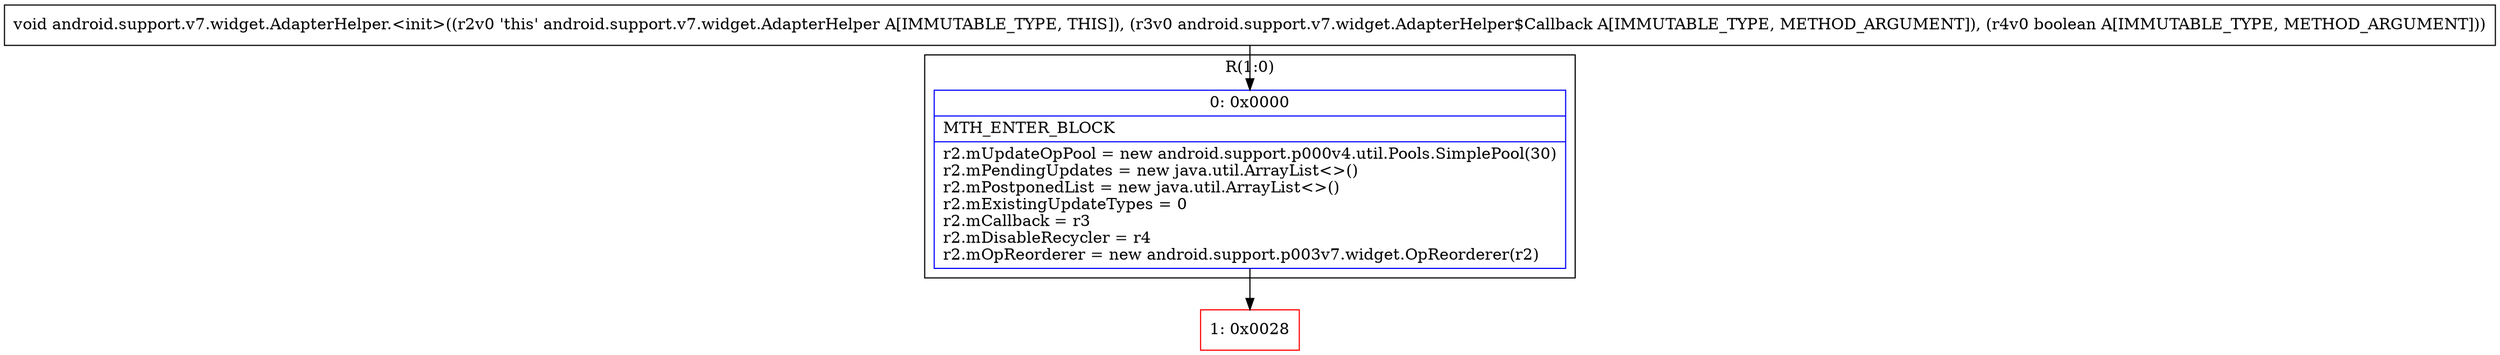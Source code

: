 digraph "CFG forandroid.support.v7.widget.AdapterHelper.\<init\>(Landroid\/support\/v7\/widget\/AdapterHelper$Callback;Z)V" {
subgraph cluster_Region_1674992643 {
label = "R(1:0)";
node [shape=record,color=blue];
Node_0 [shape=record,label="{0\:\ 0x0000|MTH_ENTER_BLOCK\l|r2.mUpdateOpPool = new android.support.p000v4.util.Pools.SimplePool(30)\lr2.mPendingUpdates = new java.util.ArrayList\<\>()\lr2.mPostponedList = new java.util.ArrayList\<\>()\lr2.mExistingUpdateTypes = 0\lr2.mCallback = r3\lr2.mDisableRecycler = r4\lr2.mOpReorderer = new android.support.p003v7.widget.OpReorderer(r2)\l}"];
}
Node_1 [shape=record,color=red,label="{1\:\ 0x0028}"];
MethodNode[shape=record,label="{void android.support.v7.widget.AdapterHelper.\<init\>((r2v0 'this' android.support.v7.widget.AdapterHelper A[IMMUTABLE_TYPE, THIS]), (r3v0 android.support.v7.widget.AdapterHelper$Callback A[IMMUTABLE_TYPE, METHOD_ARGUMENT]), (r4v0 boolean A[IMMUTABLE_TYPE, METHOD_ARGUMENT])) }"];
MethodNode -> Node_0;
Node_0 -> Node_1;
}

